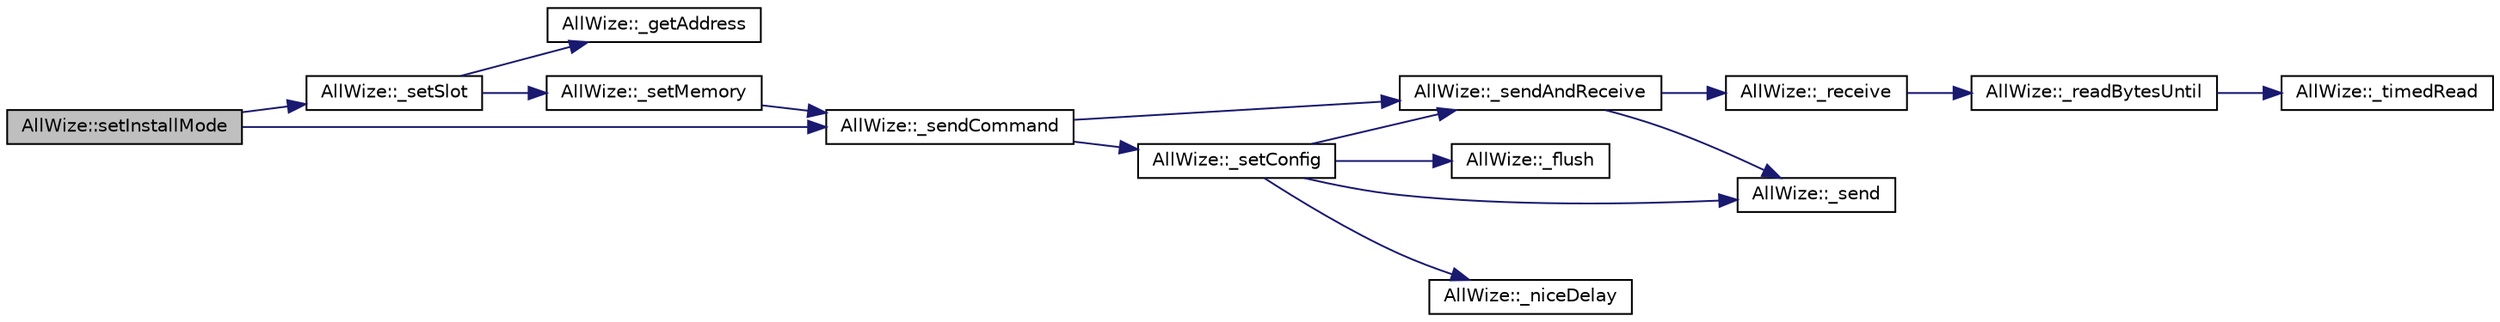 digraph "AllWize::setInstallMode"
{
  edge [fontname="Helvetica",fontsize="10",labelfontname="Helvetica",labelfontsize="10"];
  node [fontname="Helvetica",fontsize="10",shape=record];
  rankdir="LR";
  Node1461 [label="AllWize::setInstallMode",height=0.2,width=0.4,color="black", fillcolor="grey75", style="filled", fontcolor="black"];
  Node1461 -> Node1462 [color="midnightblue",fontsize="10",style="solid",fontname="Helvetica"];
  Node1462 [label="AllWize::_setSlot",height=0.2,width=0.4,color="black", fillcolor="white", style="filled",URL="$classAllWize.html#a594ee81885697cfe4dde313e2d3f6731",tooltip="Sets non-volatile memory contents starting from given address. "];
  Node1462 -> Node1463 [color="midnightblue",fontsize="10",style="solid",fontname="Helvetica"];
  Node1463 [label="AllWize::_getAddress",height=0.2,width=0.4,color="black", fillcolor="white", style="filled",URL="$classAllWize.html#a15521b383a1cf20ac9e7adf6bc90b792",tooltip="Return the physical memory address for the given slot. "];
  Node1462 -> Node1464 [color="midnightblue",fontsize="10",style="solid",fontname="Helvetica"];
  Node1464 [label="AllWize::_setMemory",height=0.2,width=0.4,color="black", fillcolor="white", style="filled",URL="$classAllWize.html#a1ea5bba23570f50e5326108f31c00050",tooltip="Sets non-volatile memory contents starting from given address. "];
  Node1464 -> Node1465 [color="midnightblue",fontsize="10",style="solid",fontname="Helvetica"];
  Node1465 [label="AllWize::_sendCommand",height=0.2,width=0.4,color="black", fillcolor="white", style="filled",URL="$classAllWize.html#aa396ffb4a719730440575425c981adef",tooltip="Sends a command with the given data. "];
  Node1465 -> Node1466 [color="midnightblue",fontsize="10",style="solid",fontname="Helvetica"];
  Node1466 [label="AllWize::_setConfig",height=0.2,width=0.4,color="black", fillcolor="white", style="filled",URL="$classAllWize.html#a493af0599b973f713192b175000264e6",tooltip="Sets or unsets config mode. "];
  Node1466 -> Node1467 [color="midnightblue",fontsize="10",style="solid",fontname="Helvetica"];
  Node1467 [label="AllWize::_flush",height=0.2,width=0.4,color="black", fillcolor="white", style="filled",URL="$classAllWize.html#ace21941ce1a1174ef567c1a269ebf551",tooltip="Flushes the serial line to the module. "];
  Node1466 -> Node1468 [color="midnightblue",fontsize="10",style="solid",fontname="Helvetica"];
  Node1468 [label="AllWize::_sendAndReceive",height=0.2,width=0.4,color="black", fillcolor="white", style="filled",URL="$classAllWize.html#af4c575f742b3c2a837058846b83fbfe1",tooltip="Sends a binary buffer and waits for response. Returns the number of bytes received and stored in the ..."];
  Node1468 -> Node1469 [color="midnightblue",fontsize="10",style="solid",fontname="Helvetica"];
  Node1469 [label="AllWize::_send",height=0.2,width=0.4,color="black", fillcolor="white", style="filled",URL="$classAllWize.html#ac194cac5fd63b864ef567fb7a51a2ac9",tooltip="Sends a binary buffer to the module UART. Returns the number of bytes actually sent. "];
  Node1468 -> Node1470 [color="midnightblue",fontsize="10",style="solid",fontname="Helvetica"];
  Node1470 [label="AllWize::_receive",height=0.2,width=0.4,color="black", fillcolor="white", style="filled",URL="$classAllWize.html#a197c8bd0c47789acefd4e360ca697feb",tooltip="Listens to incoming data from the module until timeout or END_OF_RESPONSE. "];
  Node1470 -> Node1471 [color="midnightblue",fontsize="10",style="solid",fontname="Helvetica"];
  Node1471 [label="AllWize::_readBytesUntil",height=0.2,width=0.4,color="black", fillcolor="white", style="filled",URL="$classAllWize.html#a3cdbc480293b0e3c24107c549b485d5c",tooltip="Reads the stream buffer up to a certain char or times out. "];
  Node1471 -> Node1472 [color="midnightblue",fontsize="10",style="solid",fontname="Helvetica"];
  Node1472 [label="AllWize::_timedRead",height=0.2,width=0.4,color="black", fillcolor="white", style="filled",URL="$classAllWize.html#ac33ba05cebc3de22babb477922a07eaf",tooltip="Reads a byte from the stream with a timeout. "];
  Node1466 -> Node1469 [color="midnightblue",fontsize="10",style="solid",fontname="Helvetica"];
  Node1466 -> Node1473 [color="midnightblue",fontsize="10",style="solid",fontname="Helvetica"];
  Node1473 [label="AllWize::_niceDelay",height=0.2,width=0.4,color="black", fillcolor="white", style="filled",URL="$classAllWize.html#afeed45d2a47e184092d6dcd64c22fb72",tooltip="Does a non-blocking delay. "];
  Node1465 -> Node1468 [color="midnightblue",fontsize="10",style="solid",fontname="Helvetica"];
  Node1461 -> Node1465 [color="midnightblue",fontsize="10",style="solid",fontname="Helvetica"];
}
